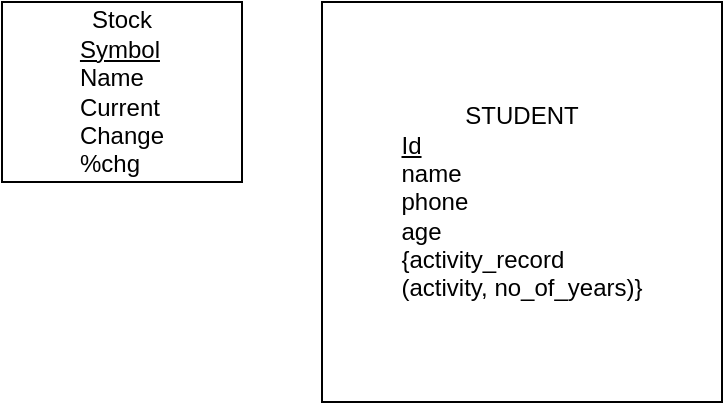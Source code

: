 <mxfile version="22.1.18" type="github">
  <diagram name="Page-1" id="shDD6vy2xLKrtDoYusx9">
    <mxGraphModel dx="906" dy="571" grid="1" gridSize="10" guides="1" tooltips="1" connect="1" arrows="1" fold="1" page="1" pageScale="1" pageWidth="827" pageHeight="1169" math="0" shadow="0">
      <root>
        <mxCell id="0" />
        <mxCell id="1" parent="0" />
        <mxCell id="0wC5eWG776oL9jXdhdST-2" value="Stock&lt;br&gt;&lt;div style=&quot;text-align: left;&quot;&gt;&lt;u&gt;Symbol&lt;/u&gt;&lt;/div&gt;&lt;div style=&quot;text-align: left;&quot;&gt;&lt;span style=&quot;background-color: initial;&quot;&gt;Name&lt;/span&gt;&lt;/div&gt;&lt;div style=&quot;text-align: left;&quot;&gt;Current&lt;/div&gt;&lt;div style=&quot;text-align: left;&quot;&gt;Change&lt;/div&gt;&lt;div style=&quot;text-align: left;&quot;&gt;%chg&lt;/div&gt;" style="rounded=0;whiteSpace=wrap;html=1;" vertex="1" parent="1">
          <mxGeometry x="120" y="170" width="120" height="90" as="geometry" />
        </mxCell>
        <mxCell id="0wC5eWG776oL9jXdhdST-5" value="STUDENT&lt;br&gt;&lt;div style=&quot;text-align: left;&quot;&gt;&lt;u style=&quot;background-color: initial;&quot;&gt;Id&lt;/u&gt;&lt;/div&gt;&lt;div style=&quot;text-align: left;&quot;&gt;&lt;span style=&quot;background-color: initial;&quot;&gt;name&lt;/span&gt;&lt;/div&gt;&lt;div style=&quot;text-align: left;&quot;&gt;&lt;span style=&quot;background-color: initial;&quot;&gt;phone&lt;/span&gt;&lt;/div&gt;&lt;div style=&quot;text-align: left;&quot;&gt;&lt;span style=&quot;background-color: initial;&quot;&gt;age&lt;/span&gt;&lt;/div&gt;&lt;div style=&quot;text-align: left;&quot;&gt;&lt;span style=&quot;background-color: initial;&quot;&gt;{activity_record&lt;/span&gt;&lt;/div&gt;&lt;div style=&quot;text-align: left;&quot;&gt;&lt;span style=&quot;background-color: initial;&quot;&gt;(activity, no_of_years)}&lt;/span&gt;&lt;/div&gt;" style="whiteSpace=wrap;html=1;aspect=fixed;" vertex="1" parent="1">
          <mxGeometry x="280" y="170" width="200" height="200" as="geometry" />
        </mxCell>
      </root>
    </mxGraphModel>
  </diagram>
</mxfile>
